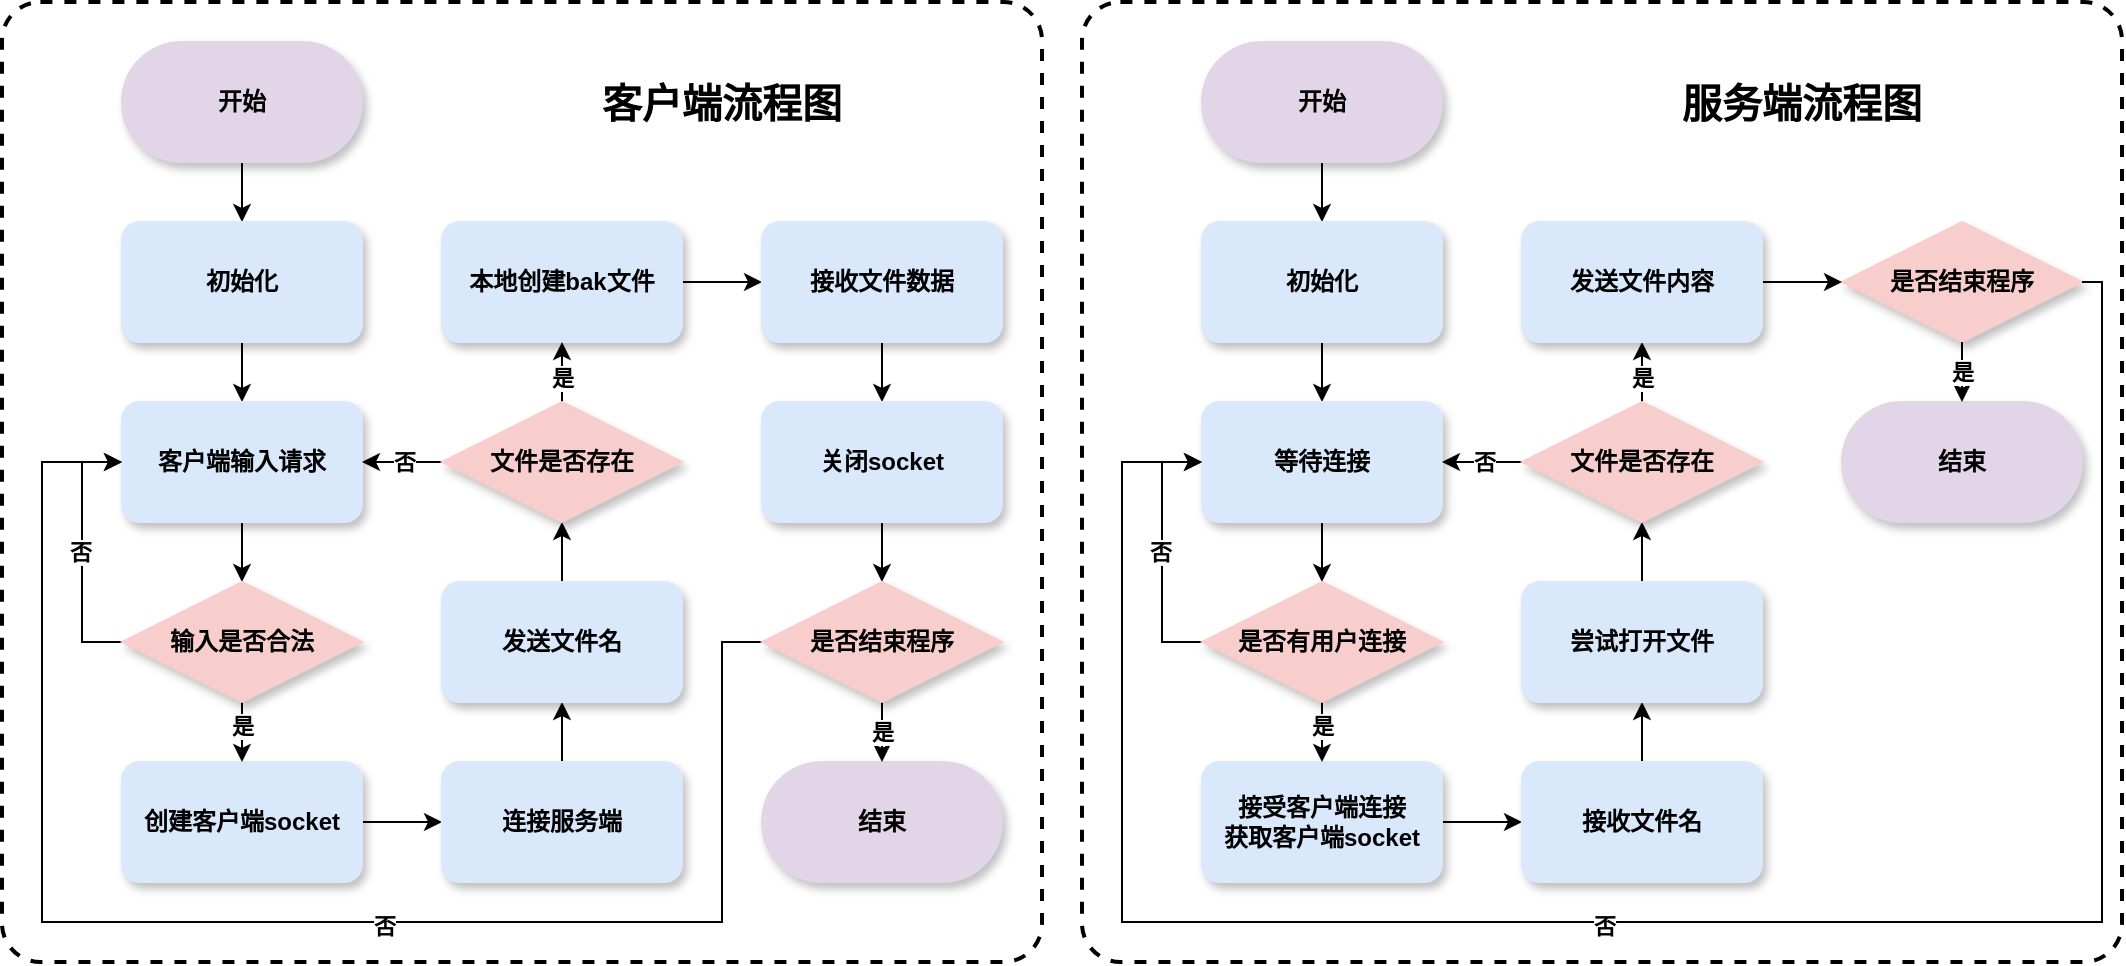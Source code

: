<mxfile version="24.5.2" type="github">
  <diagram name="第 1 页" id="3w3Ou4C8uPkpE-inUmN-">
    <mxGraphModel dx="1621" dy="759" grid="0" gridSize="10" guides="1" tooltips="1" connect="1" arrows="1" fold="1" page="0" pageScale="1" pageWidth="827" pageHeight="1169" math="0" shadow="0">
      <root>
        <mxCell id="0" />
        <mxCell id="1" parent="0" />
        <mxCell id="MDFGnwkx5b26U6rlg1PJ-10" value="" style="rounded=1;whiteSpace=wrap;html=1;fillColor=none;dashed=1;strokeWidth=2;arcSize=4;" vertex="1" parent="1">
          <mxGeometry x="340" y="130" width="520" height="480" as="geometry" />
        </mxCell>
        <mxCell id="yfV-7BdiZByZyDZHxFde-94" value="" style="rounded=1;whiteSpace=wrap;html=1;fillColor=none;dashed=1;strokeWidth=2;arcSize=4;" parent="1" vertex="1">
          <mxGeometry x="-200" y="130" width="520" height="480" as="geometry" />
        </mxCell>
        <mxCell id="yfV-7BdiZByZyDZHxFde-37" style="edgeStyle=orthogonalEdgeStyle;rounded=0;orthogonalLoop=1;jettySize=auto;html=1;exitX=0.5;exitY=1;exitDx=0;exitDy=0;fontStyle=1" parent="1" source="yfV-7BdiZByZyDZHxFde-3" target="yfV-7BdiZByZyDZHxFde-5" edge="1">
          <mxGeometry relative="1" as="geometry" />
        </mxCell>
        <mxCell id="yfV-7BdiZByZyDZHxFde-3" value="开始" style="rounded=1;whiteSpace=wrap;html=1;arcSize=50;fontStyle=1;fillColor=#E1D5E7;strokeColor=#E1D5E7;shadow=1;" parent="1" vertex="1">
          <mxGeometry x="-140" y="150" width="120" height="60" as="geometry" />
        </mxCell>
        <mxCell id="yfV-7BdiZByZyDZHxFde-4" value="结束" style="rounded=1;whiteSpace=wrap;html=1;arcSize=50;fontStyle=1;fillColor=#E1D5E7;strokeColor=#E1D5E7;shadow=1;" parent="1" vertex="1">
          <mxGeometry x="180" y="510" width="120" height="60" as="geometry" />
        </mxCell>
        <mxCell id="yfV-7BdiZByZyDZHxFde-36" style="edgeStyle=orthogonalEdgeStyle;rounded=0;orthogonalLoop=1;jettySize=auto;html=1;exitX=0.5;exitY=1;exitDx=0;exitDy=0;fontStyle=1" parent="1" source="yfV-7BdiZByZyDZHxFde-5" target="yfV-7BdiZByZyDZHxFde-6" edge="1">
          <mxGeometry relative="1" as="geometry" />
        </mxCell>
        <mxCell id="yfV-7BdiZByZyDZHxFde-5" value="初始化" style="rounded=1;whiteSpace=wrap;html=1;fontStyle=1;fillColor=#DAE8FC;strokeColor=#DAE8FC;shadow=1;" parent="1" vertex="1">
          <mxGeometry x="-140" y="240" width="120" height="60" as="geometry" />
        </mxCell>
        <mxCell id="yfV-7BdiZByZyDZHxFde-28" style="edgeStyle=orthogonalEdgeStyle;rounded=0;orthogonalLoop=1;jettySize=auto;html=1;exitX=0.5;exitY=1;exitDx=0;exitDy=0;entryX=0.5;entryY=0;entryDx=0;entryDy=0;fontStyle=1" parent="1" source="yfV-7BdiZByZyDZHxFde-6" target="yfV-7BdiZByZyDZHxFde-26" edge="1">
          <mxGeometry relative="1" as="geometry" />
        </mxCell>
        <mxCell id="yfV-7BdiZByZyDZHxFde-6" value="客户端输入请求" style="rounded=1;whiteSpace=wrap;html=1;fontStyle=1;fillColor=#DAE8FC;strokeColor=#DAE8FC;shadow=1;" parent="1" vertex="1">
          <mxGeometry x="-140" y="330" width="120" height="60" as="geometry" />
        </mxCell>
        <mxCell id="yfV-7BdiZByZyDZHxFde-32" style="edgeStyle=orthogonalEdgeStyle;rounded=0;orthogonalLoop=1;jettySize=auto;html=1;exitX=1;exitY=0.5;exitDx=0;exitDy=0;fontStyle=1" parent="1" source="yfV-7BdiZByZyDZHxFde-7" target="yfV-7BdiZByZyDZHxFde-8" edge="1">
          <mxGeometry relative="1" as="geometry" />
        </mxCell>
        <mxCell id="yfV-7BdiZByZyDZHxFde-7" value="创建客户端socket" style="rounded=1;whiteSpace=wrap;html=1;fontStyle=1;fillColor=#DAE8FC;strokeColor=#DAE8FC;shadow=1;" parent="1" vertex="1">
          <mxGeometry x="-140" y="510" width="120" height="60" as="geometry" />
        </mxCell>
        <mxCell id="yfV-7BdiZByZyDZHxFde-33" style="edgeStyle=orthogonalEdgeStyle;rounded=0;orthogonalLoop=1;jettySize=auto;html=1;exitX=0.5;exitY=0;exitDx=0;exitDy=0;entryX=0.5;entryY=1;entryDx=0;entryDy=0;fontStyle=1" parent="1" source="yfV-7BdiZByZyDZHxFde-8" target="yfV-7BdiZByZyDZHxFde-9" edge="1">
          <mxGeometry relative="1" as="geometry" />
        </mxCell>
        <mxCell id="yfV-7BdiZByZyDZHxFde-8" value="连接服务端" style="rounded=1;whiteSpace=wrap;html=1;fontStyle=1;fillColor=#DAE8FC;strokeColor=#DAE8FC;shadow=1;" parent="1" vertex="1">
          <mxGeometry x="20" y="510" width="120" height="60" as="geometry" />
        </mxCell>
        <mxCell id="yfV-7BdiZByZyDZHxFde-34" style="edgeStyle=orthogonalEdgeStyle;rounded=0;orthogonalLoop=1;jettySize=auto;html=1;exitX=0.5;exitY=0;exitDx=0;exitDy=0;fontStyle=1" parent="1" source="yfV-7BdiZByZyDZHxFde-9" target="yfV-7BdiZByZyDZHxFde-13" edge="1">
          <mxGeometry relative="1" as="geometry" />
        </mxCell>
        <mxCell id="yfV-7BdiZByZyDZHxFde-9" value="发送文件名" style="rounded=1;whiteSpace=wrap;html=1;fontStyle=1;fillColor=#DAE8FC;strokeColor=#DAE8FC;shadow=1;" parent="1" vertex="1">
          <mxGeometry x="20" y="420" width="120" height="60" as="geometry" />
        </mxCell>
        <mxCell id="yfV-7BdiZByZyDZHxFde-38" style="edgeStyle=orthogonalEdgeStyle;rounded=0;orthogonalLoop=1;jettySize=auto;html=1;exitX=1;exitY=0.5;exitDx=0;exitDy=0;entryX=0;entryY=0.5;entryDx=0;entryDy=0;fontStyle=1" parent="1" source="yfV-7BdiZByZyDZHxFde-10" target="yfV-7BdiZByZyDZHxFde-11" edge="1">
          <mxGeometry relative="1" as="geometry" />
        </mxCell>
        <mxCell id="yfV-7BdiZByZyDZHxFde-10" value="本地创建bak文件" style="rounded=1;whiteSpace=wrap;html=1;fontStyle=1;fillColor=#DAE8FC;strokeColor=#DAE8FC;shadow=1;" parent="1" vertex="1">
          <mxGeometry x="20" y="240" width="120" height="60" as="geometry" />
        </mxCell>
        <mxCell id="yfV-7BdiZByZyDZHxFde-55" style="edgeStyle=orthogonalEdgeStyle;rounded=0;orthogonalLoop=1;jettySize=auto;html=1;exitX=0.5;exitY=1;exitDx=0;exitDy=0;" parent="1" source="yfV-7BdiZByZyDZHxFde-11" target="yfV-7BdiZByZyDZHxFde-23" edge="1">
          <mxGeometry relative="1" as="geometry" />
        </mxCell>
        <mxCell id="yfV-7BdiZByZyDZHxFde-11" value="接收文件数据" style="rounded=1;whiteSpace=wrap;html=1;fontStyle=1;fillColor=#DAE8FC;strokeColor=#DAE8FC;shadow=1;" parent="1" vertex="1">
          <mxGeometry x="180" y="240" width="120" height="60" as="geometry" />
        </mxCell>
        <mxCell id="yfV-7BdiZByZyDZHxFde-35" style="edgeStyle=orthogonalEdgeStyle;rounded=0;orthogonalLoop=1;jettySize=auto;html=1;exitX=0;exitY=0.5;exitDx=0;exitDy=0;entryX=1;entryY=0.5;entryDx=0;entryDy=0;fontStyle=1" parent="1" source="yfV-7BdiZByZyDZHxFde-13" target="yfV-7BdiZByZyDZHxFde-6" edge="1">
          <mxGeometry relative="1" as="geometry" />
        </mxCell>
        <mxCell id="yfV-7BdiZByZyDZHxFde-44" value="否" style="edgeLabel;html=1;align=center;verticalAlign=middle;resizable=0;points=[];fontStyle=1" parent="yfV-7BdiZByZyDZHxFde-35" vertex="1" connectable="0">
          <mxGeometry x="-0.383" y="2" relative="1" as="geometry">
            <mxPoint x="-7" y="-2" as="offset" />
          </mxGeometry>
        </mxCell>
        <mxCell id="yfV-7BdiZByZyDZHxFde-41" style="edgeStyle=orthogonalEdgeStyle;rounded=0;orthogonalLoop=1;jettySize=auto;html=1;exitX=0.5;exitY=0;exitDx=0;exitDy=0;entryX=0.5;entryY=1;entryDx=0;entryDy=0;fontStyle=1" parent="1" source="yfV-7BdiZByZyDZHxFde-13" target="yfV-7BdiZByZyDZHxFde-10" edge="1">
          <mxGeometry relative="1" as="geometry" />
        </mxCell>
        <mxCell id="yfV-7BdiZByZyDZHxFde-49" value="是" style="edgeLabel;html=1;align=center;verticalAlign=middle;resizable=0;points=[];fontStyle=1" parent="yfV-7BdiZByZyDZHxFde-41" vertex="1" connectable="0">
          <mxGeometry x="-0.195" y="2" relative="1" as="geometry">
            <mxPoint x="2" as="offset" />
          </mxGeometry>
        </mxCell>
        <mxCell id="yfV-7BdiZByZyDZHxFde-13" value="文件是否存在" style="rhombus;whiteSpace=wrap;html=1;fontStyle=1;fillColor=#F8CECC;strokeColor=#F8CECC;shadow=1;" parent="1" vertex="1">
          <mxGeometry x="20" y="330" width="120" height="60" as="geometry" />
        </mxCell>
        <mxCell id="yfV-7BdiZByZyDZHxFde-53" style="edgeStyle=orthogonalEdgeStyle;rounded=0;orthogonalLoop=1;jettySize=auto;html=1;exitX=0.5;exitY=1;exitDx=0;exitDy=0;" parent="1" source="yfV-7BdiZByZyDZHxFde-23" target="yfV-7BdiZByZyDZHxFde-51" edge="1">
          <mxGeometry relative="1" as="geometry" />
        </mxCell>
        <mxCell id="yfV-7BdiZByZyDZHxFde-23" value="关闭socket" style="rounded=1;whiteSpace=wrap;html=1;fontStyle=1;fillColor=#DAE8FC;strokeColor=#DAE8FC;shadow=1;" parent="1" vertex="1">
          <mxGeometry x="180" y="330" width="120" height="60" as="geometry" />
        </mxCell>
        <mxCell id="yfV-7BdiZByZyDZHxFde-27" style="edgeStyle=orthogonalEdgeStyle;rounded=0;orthogonalLoop=1;jettySize=auto;html=1;exitX=0;exitY=0.5;exitDx=0;exitDy=0;entryX=0;entryY=0.5;entryDx=0;entryDy=0;fontStyle=1" parent="1" source="yfV-7BdiZByZyDZHxFde-26" target="yfV-7BdiZByZyDZHxFde-6" edge="1">
          <mxGeometry relative="1" as="geometry" />
        </mxCell>
        <mxCell id="yfV-7BdiZByZyDZHxFde-47" value="否" style="edgeLabel;html=1;align=center;verticalAlign=middle;resizable=0;points=[];fontStyle=1" parent="yfV-7BdiZByZyDZHxFde-27" vertex="1" connectable="0">
          <mxGeometry x="0.067" y="1" relative="1" as="geometry">
            <mxPoint y="4" as="offset" />
          </mxGeometry>
        </mxCell>
        <mxCell id="yfV-7BdiZByZyDZHxFde-31" style="edgeStyle=orthogonalEdgeStyle;rounded=0;orthogonalLoop=1;jettySize=auto;html=1;exitX=0.5;exitY=1;exitDx=0;exitDy=0;fontStyle=1" parent="1" source="yfV-7BdiZByZyDZHxFde-26" target="yfV-7BdiZByZyDZHxFde-7" edge="1">
          <mxGeometry relative="1" as="geometry" />
        </mxCell>
        <mxCell id="yfV-7BdiZByZyDZHxFde-48" value="是" style="edgeLabel;html=1;align=center;verticalAlign=middle;resizable=0;points=[];fontStyle=1" parent="yfV-7BdiZByZyDZHxFde-31" vertex="1" connectable="0">
          <mxGeometry x="0.134" relative="1" as="geometry">
            <mxPoint as="offset" />
          </mxGeometry>
        </mxCell>
        <mxCell id="yfV-7BdiZByZyDZHxFde-26" value="输入是否合法" style="rhombus;whiteSpace=wrap;html=1;fontStyle=1;fillColor=#F8CECC;strokeColor=#F8CECC;shadow=1;" parent="1" vertex="1">
          <mxGeometry x="-140" y="420" width="120" height="60" as="geometry" />
        </mxCell>
        <mxCell id="yfV-7BdiZByZyDZHxFde-50" value="&lt;font style=&quot;font-size: 20px;&quot;&gt;客户端流程图&lt;/font&gt;" style="text;html=1;align=center;verticalAlign=middle;whiteSpace=wrap;rounded=0;fontStyle=1" parent="1" vertex="1">
          <mxGeometry x="80" y="165" width="160" height="30" as="geometry" />
        </mxCell>
        <mxCell id="yfV-7BdiZByZyDZHxFde-54" value="是" style="edgeStyle=orthogonalEdgeStyle;rounded=0;orthogonalLoop=1;jettySize=auto;html=1;exitX=0.5;exitY=1;exitDx=0;exitDy=0;fontStyle=1" parent="1" source="yfV-7BdiZByZyDZHxFde-51" target="yfV-7BdiZByZyDZHxFde-4" edge="1">
          <mxGeometry relative="1" as="geometry" />
        </mxCell>
        <mxCell id="yfV-7BdiZByZyDZHxFde-57" style="edgeStyle=orthogonalEdgeStyle;rounded=0;orthogonalLoop=1;jettySize=auto;html=1;exitX=0;exitY=0.5;exitDx=0;exitDy=0;" parent="1" source="yfV-7BdiZByZyDZHxFde-51" target="yfV-7BdiZByZyDZHxFde-6" edge="1">
          <mxGeometry relative="1" as="geometry">
            <mxPoint x="-180" y="360" as="targetPoint" />
            <mxPoint x="80" y="450" as="sourcePoint" />
            <Array as="points">
              <mxPoint x="160" y="450" />
              <mxPoint x="160" y="590" />
              <mxPoint x="-180" y="590" />
              <mxPoint x="-180" y="360" />
            </Array>
          </mxGeometry>
        </mxCell>
        <mxCell id="yfV-7BdiZByZyDZHxFde-59" value="否" style="edgeLabel;html=1;align=center;verticalAlign=middle;resizable=0;points=[];fontStyle=1" parent="yfV-7BdiZByZyDZHxFde-57" vertex="1" connectable="0">
          <mxGeometry x="-0.144" y="2" relative="1" as="geometry">
            <mxPoint as="offset" />
          </mxGeometry>
        </mxCell>
        <mxCell id="yfV-7BdiZByZyDZHxFde-51" value="是否结束程序" style="rhombus;whiteSpace=wrap;html=1;fontStyle=1;fillColor=#F8CECC;strokeColor=#F8CECC;shadow=1;" parent="1" vertex="1">
          <mxGeometry x="180" y="420" width="120" height="60" as="geometry" />
        </mxCell>
        <mxCell id="yfV-7BdiZByZyDZHxFde-60" style="edgeStyle=orthogonalEdgeStyle;rounded=0;orthogonalLoop=1;jettySize=auto;html=1;exitX=0.5;exitY=1;exitDx=0;exitDy=0;fontStyle=1" parent="1" source="yfV-7BdiZByZyDZHxFde-61" target="yfV-7BdiZByZyDZHxFde-64" edge="1">
          <mxGeometry relative="1" as="geometry" />
        </mxCell>
        <mxCell id="yfV-7BdiZByZyDZHxFde-61" value="开始" style="rounded=1;whiteSpace=wrap;html=1;arcSize=50;fontStyle=1;fillColor=#E1D5E7;strokeColor=#E1D5E7;shadow=1;" parent="1" vertex="1">
          <mxGeometry x="400" y="150" width="120" height="60" as="geometry" />
        </mxCell>
        <mxCell id="yfV-7BdiZByZyDZHxFde-63" style="edgeStyle=orthogonalEdgeStyle;rounded=0;orthogonalLoop=1;jettySize=auto;html=1;exitX=0.5;exitY=1;exitDx=0;exitDy=0;fontStyle=1" parent="1" source="yfV-7BdiZByZyDZHxFde-64" target="yfV-7BdiZByZyDZHxFde-66" edge="1">
          <mxGeometry relative="1" as="geometry" />
        </mxCell>
        <mxCell id="yfV-7BdiZByZyDZHxFde-64" value="初始化" style="rounded=1;whiteSpace=wrap;html=1;fontStyle=1;fillColor=#DAE8FC;strokeColor=#DAE8FC;shadow=1;" parent="1" vertex="1">
          <mxGeometry x="400" y="240" width="120" height="60" as="geometry" />
        </mxCell>
        <mxCell id="yfV-7BdiZByZyDZHxFde-65" style="edgeStyle=orthogonalEdgeStyle;rounded=0;orthogonalLoop=1;jettySize=auto;html=1;exitX=0.5;exitY=1;exitDx=0;exitDy=0;entryX=0.5;entryY=0;entryDx=0;entryDy=0;fontStyle=1" parent="1" source="yfV-7BdiZByZyDZHxFde-66" target="yfV-7BdiZByZyDZHxFde-88" edge="1">
          <mxGeometry relative="1" as="geometry" />
        </mxCell>
        <mxCell id="yfV-7BdiZByZyDZHxFde-66" value="等待连接" style="rounded=1;whiteSpace=wrap;html=1;fontStyle=1;fillColor=#DAE8FC;strokeColor=#DAE8FC;shadow=1;" parent="1" vertex="1">
          <mxGeometry x="400" y="330" width="120" height="60" as="geometry" />
        </mxCell>
        <mxCell id="yfV-7BdiZByZyDZHxFde-67" style="edgeStyle=orthogonalEdgeStyle;rounded=0;orthogonalLoop=1;jettySize=auto;html=1;exitX=1;exitY=0.5;exitDx=0;exitDy=0;fontStyle=1" parent="1" source="yfV-7BdiZByZyDZHxFde-68" target="yfV-7BdiZByZyDZHxFde-70" edge="1">
          <mxGeometry relative="1" as="geometry" />
        </mxCell>
        <mxCell id="yfV-7BdiZByZyDZHxFde-68" value="接受客户端连接&lt;br&gt;获取客户端socket" style="rounded=1;whiteSpace=wrap;html=1;fontStyle=1;fillColor=#DAE8FC;strokeColor=#DAE8FC;shadow=1;" parent="1" vertex="1">
          <mxGeometry x="400" y="510" width="120" height="60" as="geometry" />
        </mxCell>
        <mxCell id="yfV-7BdiZByZyDZHxFde-69" style="edgeStyle=orthogonalEdgeStyle;rounded=0;orthogonalLoop=1;jettySize=auto;html=1;exitX=0.5;exitY=0;exitDx=0;exitDy=0;entryX=0.5;entryY=1;entryDx=0;entryDy=0;fontStyle=1" parent="1" source="yfV-7BdiZByZyDZHxFde-70" target="yfV-7BdiZByZyDZHxFde-72" edge="1">
          <mxGeometry relative="1" as="geometry" />
        </mxCell>
        <mxCell id="yfV-7BdiZByZyDZHxFde-70" value="接收文件名" style="rounded=1;whiteSpace=wrap;html=1;fontStyle=1;fillColor=#DAE8FC;strokeColor=#DAE8FC;shadow=1;" parent="1" vertex="1">
          <mxGeometry x="560" y="510" width="120" height="60" as="geometry" />
        </mxCell>
        <mxCell id="yfV-7BdiZByZyDZHxFde-71" style="edgeStyle=orthogonalEdgeStyle;rounded=0;orthogonalLoop=1;jettySize=auto;html=1;exitX=0.5;exitY=0;exitDx=0;exitDy=0;fontStyle=1" parent="1" source="yfV-7BdiZByZyDZHxFde-72" target="yfV-7BdiZByZyDZHxFde-81" edge="1">
          <mxGeometry relative="1" as="geometry" />
        </mxCell>
        <mxCell id="yfV-7BdiZByZyDZHxFde-72" value="尝试打开文件" style="rounded=1;whiteSpace=wrap;html=1;fontStyle=1;fillColor=#DAE8FC;strokeColor=#DAE8FC;shadow=1;" parent="1" vertex="1">
          <mxGeometry x="560" y="420" width="120" height="60" as="geometry" />
        </mxCell>
        <mxCell id="yfV-7BdiZByZyDZHxFde-77" style="edgeStyle=orthogonalEdgeStyle;rounded=0;orthogonalLoop=1;jettySize=auto;html=1;exitX=0;exitY=0.5;exitDx=0;exitDy=0;entryX=1;entryY=0.5;entryDx=0;entryDy=0;fontStyle=1" parent="1" source="yfV-7BdiZByZyDZHxFde-81" target="yfV-7BdiZByZyDZHxFde-66" edge="1">
          <mxGeometry relative="1" as="geometry" />
        </mxCell>
        <mxCell id="yfV-7BdiZByZyDZHxFde-78" value="否" style="edgeLabel;html=1;align=center;verticalAlign=middle;resizable=0;points=[];fontStyle=1" parent="yfV-7BdiZByZyDZHxFde-77" vertex="1" connectable="0">
          <mxGeometry x="-0.383" y="2" relative="1" as="geometry">
            <mxPoint x="-7" y="-2" as="offset" />
          </mxGeometry>
        </mxCell>
        <mxCell id="yfV-7BdiZByZyDZHxFde-79" style="edgeStyle=orthogonalEdgeStyle;rounded=0;orthogonalLoop=1;jettySize=auto;html=1;exitX=0.5;exitY=0;exitDx=0;exitDy=0;entryX=0.5;entryY=1;entryDx=0;entryDy=0;fontStyle=1" parent="1" source="yfV-7BdiZByZyDZHxFde-81" edge="1">
          <mxGeometry relative="1" as="geometry">
            <mxPoint x="620" y="300" as="targetPoint" />
          </mxGeometry>
        </mxCell>
        <mxCell id="yfV-7BdiZByZyDZHxFde-80" value="是" style="edgeLabel;html=1;align=center;verticalAlign=middle;resizable=0;points=[];fontStyle=1" parent="yfV-7BdiZByZyDZHxFde-79" vertex="1" connectable="0">
          <mxGeometry x="-0.195" y="2" relative="1" as="geometry">
            <mxPoint x="2" as="offset" />
          </mxGeometry>
        </mxCell>
        <mxCell id="yfV-7BdiZByZyDZHxFde-81" value="文件是否存在" style="rhombus;whiteSpace=wrap;html=1;fontStyle=1;fillColor=#F8CECC;strokeColor=#F8CECC;shadow=1;" parent="1" vertex="1">
          <mxGeometry x="560" y="330" width="120" height="60" as="geometry" />
        </mxCell>
        <mxCell id="yfV-7BdiZByZyDZHxFde-84" style="edgeStyle=orthogonalEdgeStyle;rounded=0;orthogonalLoop=1;jettySize=auto;html=1;exitX=0;exitY=0.5;exitDx=0;exitDy=0;entryX=0;entryY=0.5;entryDx=0;entryDy=0;fontStyle=1" parent="1" source="yfV-7BdiZByZyDZHxFde-88" target="yfV-7BdiZByZyDZHxFde-66" edge="1">
          <mxGeometry relative="1" as="geometry" />
        </mxCell>
        <mxCell id="yfV-7BdiZByZyDZHxFde-85" value="否" style="edgeLabel;html=1;align=center;verticalAlign=middle;resizable=0;points=[];fontStyle=1" parent="yfV-7BdiZByZyDZHxFde-84" vertex="1" connectable="0">
          <mxGeometry x="0.067" y="1" relative="1" as="geometry">
            <mxPoint y="4" as="offset" />
          </mxGeometry>
        </mxCell>
        <mxCell id="yfV-7BdiZByZyDZHxFde-86" style="edgeStyle=orthogonalEdgeStyle;rounded=0;orthogonalLoop=1;jettySize=auto;html=1;exitX=0.5;exitY=1;exitDx=0;exitDy=0;fontStyle=1" parent="1" source="yfV-7BdiZByZyDZHxFde-88" target="yfV-7BdiZByZyDZHxFde-68" edge="1">
          <mxGeometry relative="1" as="geometry" />
        </mxCell>
        <mxCell id="yfV-7BdiZByZyDZHxFde-87" value="是" style="edgeLabel;html=1;align=center;verticalAlign=middle;resizable=0;points=[];fontStyle=1" parent="yfV-7BdiZByZyDZHxFde-86" vertex="1" connectable="0">
          <mxGeometry x="0.134" relative="1" as="geometry">
            <mxPoint as="offset" />
          </mxGeometry>
        </mxCell>
        <mxCell id="yfV-7BdiZByZyDZHxFde-88" value="是否有用户连接" style="rhombus;whiteSpace=wrap;html=1;fontStyle=1;fillColor=#F8CECC;strokeColor=#F8CECC;shadow=1;" parent="1" vertex="1">
          <mxGeometry x="400" y="420" width="120" height="60" as="geometry" />
        </mxCell>
        <mxCell id="yfV-7BdiZByZyDZHxFde-89" value="&lt;font style=&quot;font-size: 20px;&quot;&gt;服务端流程图&lt;/font&gt;" style="text;html=1;align=center;verticalAlign=middle;whiteSpace=wrap;rounded=0;fontStyle=1" parent="1" vertex="1">
          <mxGeometry x="620" y="165" width="160" height="30" as="geometry" />
        </mxCell>
        <mxCell id="MDFGnwkx5b26U6rlg1PJ-1" value="结束" style="rounded=1;whiteSpace=wrap;html=1;arcSize=50;fontStyle=1;fillColor=#E1D5E7;strokeColor=#E1D5E7;shadow=1;" vertex="1" parent="1">
          <mxGeometry x="720" y="330" width="120" height="60" as="geometry" />
        </mxCell>
        <mxCell id="MDFGnwkx5b26U6rlg1PJ-2" value="是否结束程序" style="rhombus;whiteSpace=wrap;html=1;fontStyle=1;fillColor=#F8CECC;strokeColor=#F8CECC;shadow=1;" vertex="1" parent="1">
          <mxGeometry x="720" y="240" width="120" height="60" as="geometry" />
        </mxCell>
        <mxCell id="MDFGnwkx5b26U6rlg1PJ-5" style="edgeStyle=orthogonalEdgeStyle;rounded=0;orthogonalLoop=1;jettySize=auto;html=1;exitX=1;exitY=0.5;exitDx=0;exitDy=0;" edge="1" parent="1" source="MDFGnwkx5b26U6rlg1PJ-3" target="MDFGnwkx5b26U6rlg1PJ-2">
          <mxGeometry relative="1" as="geometry" />
        </mxCell>
        <mxCell id="MDFGnwkx5b26U6rlg1PJ-3" value="发送文件内容" style="rounded=1;whiteSpace=wrap;html=1;fontStyle=1;fillColor=#DAE8FC;strokeColor=#DAE8FC;shadow=1;" vertex="1" parent="1">
          <mxGeometry x="560" y="240" width="120" height="60" as="geometry" />
        </mxCell>
        <mxCell id="MDFGnwkx5b26U6rlg1PJ-8" style="edgeStyle=orthogonalEdgeStyle;rounded=0;orthogonalLoop=1;jettySize=auto;html=1;exitX=1;exitY=0.5;exitDx=0;exitDy=0;" edge="1" parent="1" source="MDFGnwkx5b26U6rlg1PJ-2">
          <mxGeometry relative="1" as="geometry">
            <mxPoint x="400" y="360" as="targetPoint" />
            <mxPoint x="720" y="450" as="sourcePoint" />
            <Array as="points">
              <mxPoint x="850" y="270" />
              <mxPoint x="850" y="590" />
              <mxPoint x="360" y="590" />
              <mxPoint x="360" y="360" />
            </Array>
          </mxGeometry>
        </mxCell>
        <mxCell id="MDFGnwkx5b26U6rlg1PJ-9" value="否" style="edgeLabel;html=1;align=center;verticalAlign=middle;resizable=0;points=[];fontStyle=1" vertex="1" connectable="0" parent="MDFGnwkx5b26U6rlg1PJ-8">
          <mxGeometry x="-0.144" y="2" relative="1" as="geometry">
            <mxPoint x="-113" as="offset" />
          </mxGeometry>
        </mxCell>
        <mxCell id="MDFGnwkx5b26U6rlg1PJ-11" value="是" style="edgeStyle=orthogonalEdgeStyle;rounded=0;orthogonalLoop=1;jettySize=auto;html=1;exitX=0.5;exitY=1;exitDx=0;exitDy=0;fontStyle=1" edge="1" parent="1">
          <mxGeometry relative="1" as="geometry">
            <mxPoint x="780" y="300" as="sourcePoint" />
            <mxPoint x="780" y="330" as="targetPoint" />
          </mxGeometry>
        </mxCell>
      </root>
    </mxGraphModel>
  </diagram>
</mxfile>
